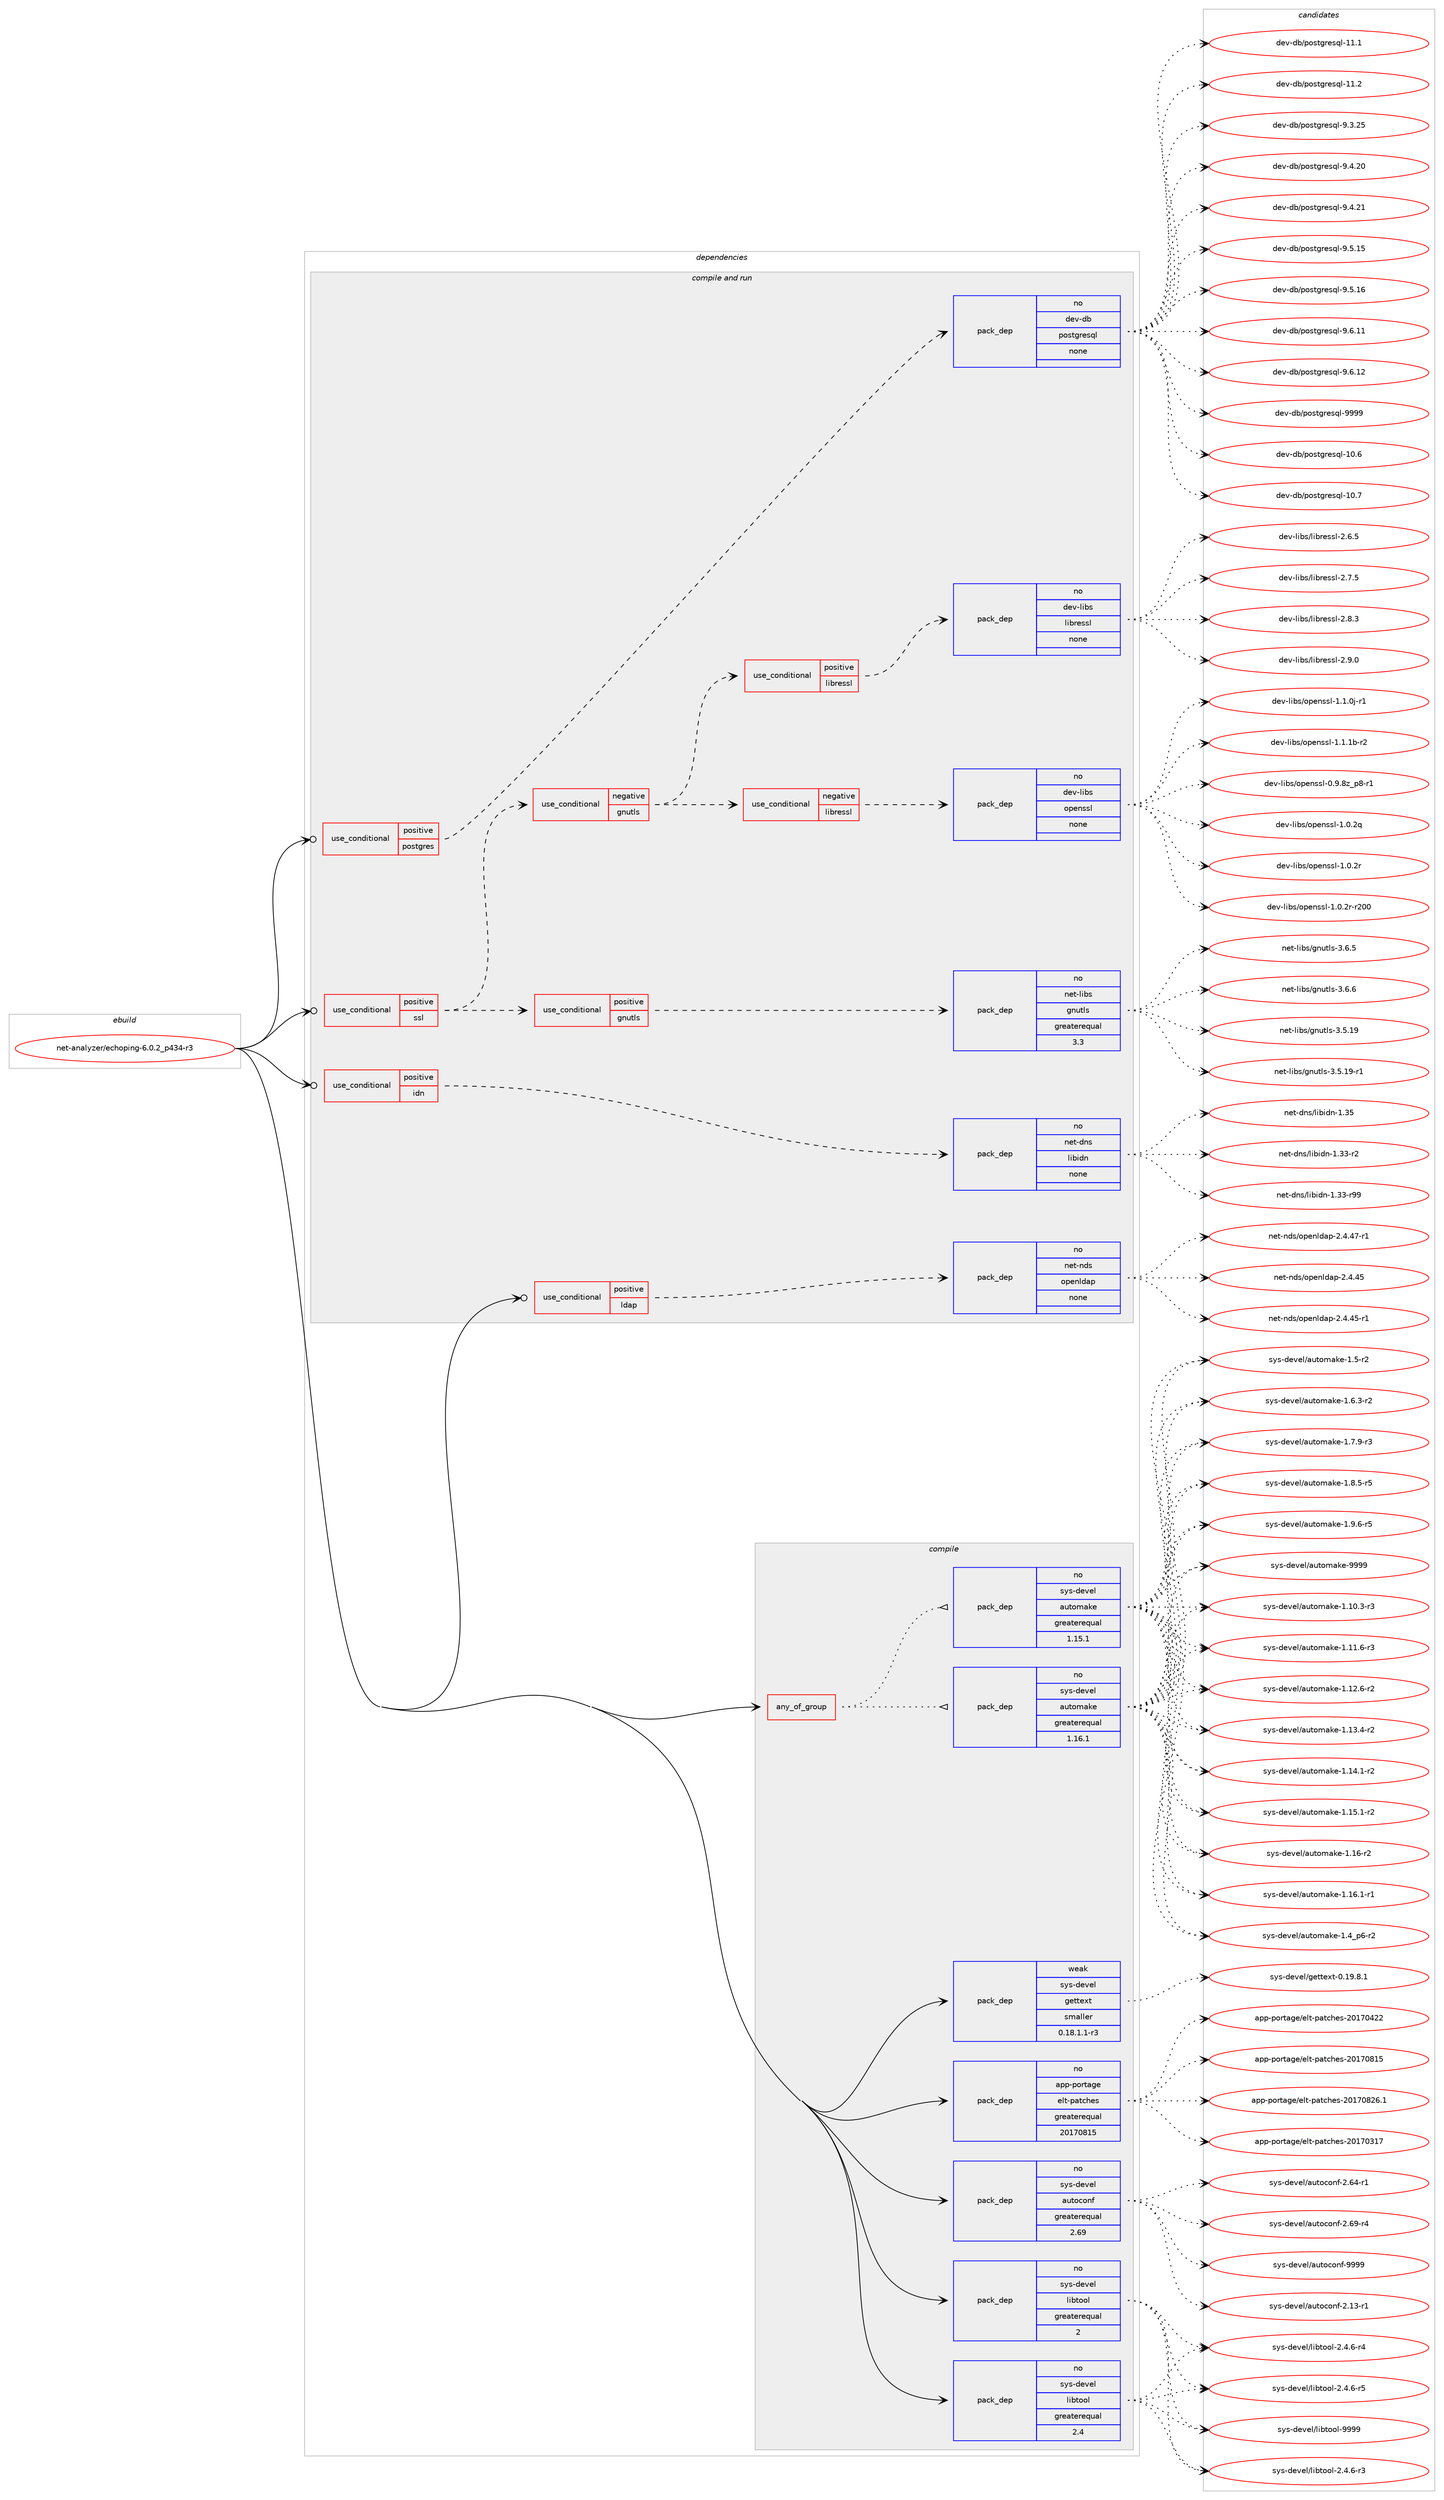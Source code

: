 digraph prolog {

# *************
# Graph options
# *************

newrank=true;
concentrate=true;
compound=true;
graph [rankdir=LR,fontname=Helvetica,fontsize=10,ranksep=1.5];#, ranksep=2.5, nodesep=0.2];
edge  [arrowhead=vee];
node  [fontname=Helvetica,fontsize=10];

# **********
# The ebuild
# **********

subgraph cluster_leftcol {
color=gray;
rank=same;
label=<<i>ebuild</i>>;
id [label="net-analyzer/echoping-6.0.2_p434-r3", color=red, width=4, href="../net-analyzer/echoping-6.0.2_p434-r3.svg"];
}

# ****************
# The dependencies
# ****************

subgraph cluster_midcol {
color=gray;
label=<<i>dependencies</i>>;
subgraph cluster_compile {
fillcolor="#eeeeee";
style=filled;
label=<<i>compile</i>>;
subgraph any25750 {
dependency1642383 [label=<<TABLE BORDER="0" CELLBORDER="1" CELLSPACING="0" CELLPADDING="4"><TR><TD CELLPADDING="10">any_of_group</TD></TR></TABLE>>, shape=none, color=red];subgraph pack1174233 {
dependency1642384 [label=<<TABLE BORDER="0" CELLBORDER="1" CELLSPACING="0" CELLPADDING="4" WIDTH="220"><TR><TD ROWSPAN="6" CELLPADDING="30">pack_dep</TD></TR><TR><TD WIDTH="110">no</TD></TR><TR><TD>sys-devel</TD></TR><TR><TD>automake</TD></TR><TR><TD>greaterequal</TD></TR><TR><TD>1.16.1</TD></TR></TABLE>>, shape=none, color=blue];
}
dependency1642383:e -> dependency1642384:w [weight=20,style="dotted",arrowhead="oinv"];
subgraph pack1174234 {
dependency1642385 [label=<<TABLE BORDER="0" CELLBORDER="1" CELLSPACING="0" CELLPADDING="4" WIDTH="220"><TR><TD ROWSPAN="6" CELLPADDING="30">pack_dep</TD></TR><TR><TD WIDTH="110">no</TD></TR><TR><TD>sys-devel</TD></TR><TR><TD>automake</TD></TR><TR><TD>greaterequal</TD></TR><TR><TD>1.15.1</TD></TR></TABLE>>, shape=none, color=blue];
}
dependency1642383:e -> dependency1642385:w [weight=20,style="dotted",arrowhead="oinv"];
}
id:e -> dependency1642383:w [weight=20,style="solid",arrowhead="vee"];
subgraph pack1174235 {
dependency1642386 [label=<<TABLE BORDER="0" CELLBORDER="1" CELLSPACING="0" CELLPADDING="4" WIDTH="220"><TR><TD ROWSPAN="6" CELLPADDING="30">pack_dep</TD></TR><TR><TD WIDTH="110">no</TD></TR><TR><TD>app-portage</TD></TR><TR><TD>elt-patches</TD></TR><TR><TD>greaterequal</TD></TR><TR><TD>20170815</TD></TR></TABLE>>, shape=none, color=blue];
}
id:e -> dependency1642386:w [weight=20,style="solid",arrowhead="vee"];
subgraph pack1174236 {
dependency1642387 [label=<<TABLE BORDER="0" CELLBORDER="1" CELLSPACING="0" CELLPADDING="4" WIDTH="220"><TR><TD ROWSPAN="6" CELLPADDING="30">pack_dep</TD></TR><TR><TD WIDTH="110">no</TD></TR><TR><TD>sys-devel</TD></TR><TR><TD>autoconf</TD></TR><TR><TD>greaterequal</TD></TR><TR><TD>2.69</TD></TR></TABLE>>, shape=none, color=blue];
}
id:e -> dependency1642387:w [weight=20,style="solid",arrowhead="vee"];
subgraph pack1174237 {
dependency1642388 [label=<<TABLE BORDER="0" CELLBORDER="1" CELLSPACING="0" CELLPADDING="4" WIDTH="220"><TR><TD ROWSPAN="6" CELLPADDING="30">pack_dep</TD></TR><TR><TD WIDTH="110">no</TD></TR><TR><TD>sys-devel</TD></TR><TR><TD>libtool</TD></TR><TR><TD>greaterequal</TD></TR><TR><TD>2</TD></TR></TABLE>>, shape=none, color=blue];
}
id:e -> dependency1642388:w [weight=20,style="solid",arrowhead="vee"];
subgraph pack1174238 {
dependency1642389 [label=<<TABLE BORDER="0" CELLBORDER="1" CELLSPACING="0" CELLPADDING="4" WIDTH="220"><TR><TD ROWSPAN="6" CELLPADDING="30">pack_dep</TD></TR><TR><TD WIDTH="110">no</TD></TR><TR><TD>sys-devel</TD></TR><TR><TD>libtool</TD></TR><TR><TD>greaterequal</TD></TR><TR><TD>2.4</TD></TR></TABLE>>, shape=none, color=blue];
}
id:e -> dependency1642389:w [weight=20,style="solid",arrowhead="vee"];
subgraph pack1174239 {
dependency1642390 [label=<<TABLE BORDER="0" CELLBORDER="1" CELLSPACING="0" CELLPADDING="4" WIDTH="220"><TR><TD ROWSPAN="6" CELLPADDING="30">pack_dep</TD></TR><TR><TD WIDTH="110">weak</TD></TR><TR><TD>sys-devel</TD></TR><TR><TD>gettext</TD></TR><TR><TD>smaller</TD></TR><TR><TD>0.18.1.1-r3</TD></TR></TABLE>>, shape=none, color=blue];
}
id:e -> dependency1642390:w [weight=20,style="solid",arrowhead="vee"];
}
subgraph cluster_compileandrun {
fillcolor="#eeeeee";
style=filled;
label=<<i>compile and run</i>>;
subgraph cond441625 {
dependency1642391 [label=<<TABLE BORDER="0" CELLBORDER="1" CELLSPACING="0" CELLPADDING="4"><TR><TD ROWSPAN="3" CELLPADDING="10">use_conditional</TD></TR><TR><TD>positive</TD></TR><TR><TD>idn</TD></TR></TABLE>>, shape=none, color=red];
subgraph pack1174240 {
dependency1642392 [label=<<TABLE BORDER="0" CELLBORDER="1" CELLSPACING="0" CELLPADDING="4" WIDTH="220"><TR><TD ROWSPAN="6" CELLPADDING="30">pack_dep</TD></TR><TR><TD WIDTH="110">no</TD></TR><TR><TD>net-dns</TD></TR><TR><TD>libidn</TD></TR><TR><TD>none</TD></TR><TR><TD></TD></TR></TABLE>>, shape=none, color=blue];
}
dependency1642391:e -> dependency1642392:w [weight=20,style="dashed",arrowhead="vee"];
}
id:e -> dependency1642391:w [weight=20,style="solid",arrowhead="odotvee"];
subgraph cond441626 {
dependency1642393 [label=<<TABLE BORDER="0" CELLBORDER="1" CELLSPACING="0" CELLPADDING="4"><TR><TD ROWSPAN="3" CELLPADDING="10">use_conditional</TD></TR><TR><TD>positive</TD></TR><TR><TD>ldap</TD></TR></TABLE>>, shape=none, color=red];
subgraph pack1174241 {
dependency1642394 [label=<<TABLE BORDER="0" CELLBORDER="1" CELLSPACING="0" CELLPADDING="4" WIDTH="220"><TR><TD ROWSPAN="6" CELLPADDING="30">pack_dep</TD></TR><TR><TD WIDTH="110">no</TD></TR><TR><TD>net-nds</TD></TR><TR><TD>openldap</TD></TR><TR><TD>none</TD></TR><TR><TD></TD></TR></TABLE>>, shape=none, color=blue];
}
dependency1642393:e -> dependency1642394:w [weight=20,style="dashed",arrowhead="vee"];
}
id:e -> dependency1642393:w [weight=20,style="solid",arrowhead="odotvee"];
subgraph cond441627 {
dependency1642395 [label=<<TABLE BORDER="0" CELLBORDER="1" CELLSPACING="0" CELLPADDING="4"><TR><TD ROWSPAN="3" CELLPADDING="10">use_conditional</TD></TR><TR><TD>positive</TD></TR><TR><TD>postgres</TD></TR></TABLE>>, shape=none, color=red];
subgraph pack1174242 {
dependency1642396 [label=<<TABLE BORDER="0" CELLBORDER="1" CELLSPACING="0" CELLPADDING="4" WIDTH="220"><TR><TD ROWSPAN="6" CELLPADDING="30">pack_dep</TD></TR><TR><TD WIDTH="110">no</TD></TR><TR><TD>dev-db</TD></TR><TR><TD>postgresql</TD></TR><TR><TD>none</TD></TR><TR><TD></TD></TR></TABLE>>, shape=none, color=blue];
}
dependency1642395:e -> dependency1642396:w [weight=20,style="dashed",arrowhead="vee"];
}
id:e -> dependency1642395:w [weight=20,style="solid",arrowhead="odotvee"];
subgraph cond441628 {
dependency1642397 [label=<<TABLE BORDER="0" CELLBORDER="1" CELLSPACING="0" CELLPADDING="4"><TR><TD ROWSPAN="3" CELLPADDING="10">use_conditional</TD></TR><TR><TD>positive</TD></TR><TR><TD>ssl</TD></TR></TABLE>>, shape=none, color=red];
subgraph cond441629 {
dependency1642398 [label=<<TABLE BORDER="0" CELLBORDER="1" CELLSPACING="0" CELLPADDING="4"><TR><TD ROWSPAN="3" CELLPADDING="10">use_conditional</TD></TR><TR><TD>positive</TD></TR><TR><TD>gnutls</TD></TR></TABLE>>, shape=none, color=red];
subgraph pack1174243 {
dependency1642399 [label=<<TABLE BORDER="0" CELLBORDER="1" CELLSPACING="0" CELLPADDING="4" WIDTH="220"><TR><TD ROWSPAN="6" CELLPADDING="30">pack_dep</TD></TR><TR><TD WIDTH="110">no</TD></TR><TR><TD>net-libs</TD></TR><TR><TD>gnutls</TD></TR><TR><TD>greaterequal</TD></TR><TR><TD>3.3</TD></TR></TABLE>>, shape=none, color=blue];
}
dependency1642398:e -> dependency1642399:w [weight=20,style="dashed",arrowhead="vee"];
}
dependency1642397:e -> dependency1642398:w [weight=20,style="dashed",arrowhead="vee"];
subgraph cond441630 {
dependency1642400 [label=<<TABLE BORDER="0" CELLBORDER="1" CELLSPACING="0" CELLPADDING="4"><TR><TD ROWSPAN="3" CELLPADDING="10">use_conditional</TD></TR><TR><TD>negative</TD></TR><TR><TD>gnutls</TD></TR></TABLE>>, shape=none, color=red];
subgraph cond441631 {
dependency1642401 [label=<<TABLE BORDER="0" CELLBORDER="1" CELLSPACING="0" CELLPADDING="4"><TR><TD ROWSPAN="3" CELLPADDING="10">use_conditional</TD></TR><TR><TD>negative</TD></TR><TR><TD>libressl</TD></TR></TABLE>>, shape=none, color=red];
subgraph pack1174244 {
dependency1642402 [label=<<TABLE BORDER="0" CELLBORDER="1" CELLSPACING="0" CELLPADDING="4" WIDTH="220"><TR><TD ROWSPAN="6" CELLPADDING="30">pack_dep</TD></TR><TR><TD WIDTH="110">no</TD></TR><TR><TD>dev-libs</TD></TR><TR><TD>openssl</TD></TR><TR><TD>none</TD></TR><TR><TD></TD></TR></TABLE>>, shape=none, color=blue];
}
dependency1642401:e -> dependency1642402:w [weight=20,style="dashed",arrowhead="vee"];
}
dependency1642400:e -> dependency1642401:w [weight=20,style="dashed",arrowhead="vee"];
subgraph cond441632 {
dependency1642403 [label=<<TABLE BORDER="0" CELLBORDER="1" CELLSPACING="0" CELLPADDING="4"><TR><TD ROWSPAN="3" CELLPADDING="10">use_conditional</TD></TR><TR><TD>positive</TD></TR><TR><TD>libressl</TD></TR></TABLE>>, shape=none, color=red];
subgraph pack1174245 {
dependency1642404 [label=<<TABLE BORDER="0" CELLBORDER="1" CELLSPACING="0" CELLPADDING="4" WIDTH="220"><TR><TD ROWSPAN="6" CELLPADDING="30">pack_dep</TD></TR><TR><TD WIDTH="110">no</TD></TR><TR><TD>dev-libs</TD></TR><TR><TD>libressl</TD></TR><TR><TD>none</TD></TR><TR><TD></TD></TR></TABLE>>, shape=none, color=blue];
}
dependency1642403:e -> dependency1642404:w [weight=20,style="dashed",arrowhead="vee"];
}
dependency1642400:e -> dependency1642403:w [weight=20,style="dashed",arrowhead="vee"];
}
dependency1642397:e -> dependency1642400:w [weight=20,style="dashed",arrowhead="vee"];
}
id:e -> dependency1642397:w [weight=20,style="solid",arrowhead="odotvee"];
}
subgraph cluster_run {
fillcolor="#eeeeee";
style=filled;
label=<<i>run</i>>;
}
}

# **************
# The candidates
# **************

subgraph cluster_choices {
rank=same;
color=gray;
label=<<i>candidates</i>>;

subgraph choice1174233 {
color=black;
nodesep=1;
choice11512111545100101118101108479711711611110997107101454946494846514511451 [label="sys-devel/automake-1.10.3-r3", color=red, width=4,href="../sys-devel/automake-1.10.3-r3.svg"];
choice11512111545100101118101108479711711611110997107101454946494946544511451 [label="sys-devel/automake-1.11.6-r3", color=red, width=4,href="../sys-devel/automake-1.11.6-r3.svg"];
choice11512111545100101118101108479711711611110997107101454946495046544511450 [label="sys-devel/automake-1.12.6-r2", color=red, width=4,href="../sys-devel/automake-1.12.6-r2.svg"];
choice11512111545100101118101108479711711611110997107101454946495146524511450 [label="sys-devel/automake-1.13.4-r2", color=red, width=4,href="../sys-devel/automake-1.13.4-r2.svg"];
choice11512111545100101118101108479711711611110997107101454946495246494511450 [label="sys-devel/automake-1.14.1-r2", color=red, width=4,href="../sys-devel/automake-1.14.1-r2.svg"];
choice11512111545100101118101108479711711611110997107101454946495346494511450 [label="sys-devel/automake-1.15.1-r2", color=red, width=4,href="../sys-devel/automake-1.15.1-r2.svg"];
choice1151211154510010111810110847971171161111099710710145494649544511450 [label="sys-devel/automake-1.16-r2", color=red, width=4,href="../sys-devel/automake-1.16-r2.svg"];
choice11512111545100101118101108479711711611110997107101454946495446494511449 [label="sys-devel/automake-1.16.1-r1", color=red, width=4,href="../sys-devel/automake-1.16.1-r1.svg"];
choice115121115451001011181011084797117116111109971071014549465295112544511450 [label="sys-devel/automake-1.4_p6-r2", color=red, width=4,href="../sys-devel/automake-1.4_p6-r2.svg"];
choice11512111545100101118101108479711711611110997107101454946534511450 [label="sys-devel/automake-1.5-r2", color=red, width=4,href="../sys-devel/automake-1.5-r2.svg"];
choice115121115451001011181011084797117116111109971071014549465446514511450 [label="sys-devel/automake-1.6.3-r2", color=red, width=4,href="../sys-devel/automake-1.6.3-r2.svg"];
choice115121115451001011181011084797117116111109971071014549465546574511451 [label="sys-devel/automake-1.7.9-r3", color=red, width=4,href="../sys-devel/automake-1.7.9-r3.svg"];
choice115121115451001011181011084797117116111109971071014549465646534511453 [label="sys-devel/automake-1.8.5-r5", color=red, width=4,href="../sys-devel/automake-1.8.5-r5.svg"];
choice115121115451001011181011084797117116111109971071014549465746544511453 [label="sys-devel/automake-1.9.6-r5", color=red, width=4,href="../sys-devel/automake-1.9.6-r5.svg"];
choice115121115451001011181011084797117116111109971071014557575757 [label="sys-devel/automake-9999", color=red, width=4,href="../sys-devel/automake-9999.svg"];
dependency1642384:e -> choice11512111545100101118101108479711711611110997107101454946494846514511451:w [style=dotted,weight="100"];
dependency1642384:e -> choice11512111545100101118101108479711711611110997107101454946494946544511451:w [style=dotted,weight="100"];
dependency1642384:e -> choice11512111545100101118101108479711711611110997107101454946495046544511450:w [style=dotted,weight="100"];
dependency1642384:e -> choice11512111545100101118101108479711711611110997107101454946495146524511450:w [style=dotted,weight="100"];
dependency1642384:e -> choice11512111545100101118101108479711711611110997107101454946495246494511450:w [style=dotted,weight="100"];
dependency1642384:e -> choice11512111545100101118101108479711711611110997107101454946495346494511450:w [style=dotted,weight="100"];
dependency1642384:e -> choice1151211154510010111810110847971171161111099710710145494649544511450:w [style=dotted,weight="100"];
dependency1642384:e -> choice11512111545100101118101108479711711611110997107101454946495446494511449:w [style=dotted,weight="100"];
dependency1642384:e -> choice115121115451001011181011084797117116111109971071014549465295112544511450:w [style=dotted,weight="100"];
dependency1642384:e -> choice11512111545100101118101108479711711611110997107101454946534511450:w [style=dotted,weight="100"];
dependency1642384:e -> choice115121115451001011181011084797117116111109971071014549465446514511450:w [style=dotted,weight="100"];
dependency1642384:e -> choice115121115451001011181011084797117116111109971071014549465546574511451:w [style=dotted,weight="100"];
dependency1642384:e -> choice115121115451001011181011084797117116111109971071014549465646534511453:w [style=dotted,weight="100"];
dependency1642384:e -> choice115121115451001011181011084797117116111109971071014549465746544511453:w [style=dotted,weight="100"];
dependency1642384:e -> choice115121115451001011181011084797117116111109971071014557575757:w [style=dotted,weight="100"];
}
subgraph choice1174234 {
color=black;
nodesep=1;
choice11512111545100101118101108479711711611110997107101454946494846514511451 [label="sys-devel/automake-1.10.3-r3", color=red, width=4,href="../sys-devel/automake-1.10.3-r3.svg"];
choice11512111545100101118101108479711711611110997107101454946494946544511451 [label="sys-devel/automake-1.11.6-r3", color=red, width=4,href="../sys-devel/automake-1.11.6-r3.svg"];
choice11512111545100101118101108479711711611110997107101454946495046544511450 [label="sys-devel/automake-1.12.6-r2", color=red, width=4,href="../sys-devel/automake-1.12.6-r2.svg"];
choice11512111545100101118101108479711711611110997107101454946495146524511450 [label="sys-devel/automake-1.13.4-r2", color=red, width=4,href="../sys-devel/automake-1.13.4-r2.svg"];
choice11512111545100101118101108479711711611110997107101454946495246494511450 [label="sys-devel/automake-1.14.1-r2", color=red, width=4,href="../sys-devel/automake-1.14.1-r2.svg"];
choice11512111545100101118101108479711711611110997107101454946495346494511450 [label="sys-devel/automake-1.15.1-r2", color=red, width=4,href="../sys-devel/automake-1.15.1-r2.svg"];
choice1151211154510010111810110847971171161111099710710145494649544511450 [label="sys-devel/automake-1.16-r2", color=red, width=4,href="../sys-devel/automake-1.16-r2.svg"];
choice11512111545100101118101108479711711611110997107101454946495446494511449 [label="sys-devel/automake-1.16.1-r1", color=red, width=4,href="../sys-devel/automake-1.16.1-r1.svg"];
choice115121115451001011181011084797117116111109971071014549465295112544511450 [label="sys-devel/automake-1.4_p6-r2", color=red, width=4,href="../sys-devel/automake-1.4_p6-r2.svg"];
choice11512111545100101118101108479711711611110997107101454946534511450 [label="sys-devel/automake-1.5-r2", color=red, width=4,href="../sys-devel/automake-1.5-r2.svg"];
choice115121115451001011181011084797117116111109971071014549465446514511450 [label="sys-devel/automake-1.6.3-r2", color=red, width=4,href="../sys-devel/automake-1.6.3-r2.svg"];
choice115121115451001011181011084797117116111109971071014549465546574511451 [label="sys-devel/automake-1.7.9-r3", color=red, width=4,href="../sys-devel/automake-1.7.9-r3.svg"];
choice115121115451001011181011084797117116111109971071014549465646534511453 [label="sys-devel/automake-1.8.5-r5", color=red, width=4,href="../sys-devel/automake-1.8.5-r5.svg"];
choice115121115451001011181011084797117116111109971071014549465746544511453 [label="sys-devel/automake-1.9.6-r5", color=red, width=4,href="../sys-devel/automake-1.9.6-r5.svg"];
choice115121115451001011181011084797117116111109971071014557575757 [label="sys-devel/automake-9999", color=red, width=4,href="../sys-devel/automake-9999.svg"];
dependency1642385:e -> choice11512111545100101118101108479711711611110997107101454946494846514511451:w [style=dotted,weight="100"];
dependency1642385:e -> choice11512111545100101118101108479711711611110997107101454946494946544511451:w [style=dotted,weight="100"];
dependency1642385:e -> choice11512111545100101118101108479711711611110997107101454946495046544511450:w [style=dotted,weight="100"];
dependency1642385:e -> choice11512111545100101118101108479711711611110997107101454946495146524511450:w [style=dotted,weight="100"];
dependency1642385:e -> choice11512111545100101118101108479711711611110997107101454946495246494511450:w [style=dotted,weight="100"];
dependency1642385:e -> choice11512111545100101118101108479711711611110997107101454946495346494511450:w [style=dotted,weight="100"];
dependency1642385:e -> choice1151211154510010111810110847971171161111099710710145494649544511450:w [style=dotted,weight="100"];
dependency1642385:e -> choice11512111545100101118101108479711711611110997107101454946495446494511449:w [style=dotted,weight="100"];
dependency1642385:e -> choice115121115451001011181011084797117116111109971071014549465295112544511450:w [style=dotted,weight="100"];
dependency1642385:e -> choice11512111545100101118101108479711711611110997107101454946534511450:w [style=dotted,weight="100"];
dependency1642385:e -> choice115121115451001011181011084797117116111109971071014549465446514511450:w [style=dotted,weight="100"];
dependency1642385:e -> choice115121115451001011181011084797117116111109971071014549465546574511451:w [style=dotted,weight="100"];
dependency1642385:e -> choice115121115451001011181011084797117116111109971071014549465646534511453:w [style=dotted,weight="100"];
dependency1642385:e -> choice115121115451001011181011084797117116111109971071014549465746544511453:w [style=dotted,weight="100"];
dependency1642385:e -> choice115121115451001011181011084797117116111109971071014557575757:w [style=dotted,weight="100"];
}
subgraph choice1174235 {
color=black;
nodesep=1;
choice97112112451121111141169710310147101108116451129711699104101115455048495548514955 [label="app-portage/elt-patches-20170317", color=red, width=4,href="../app-portage/elt-patches-20170317.svg"];
choice97112112451121111141169710310147101108116451129711699104101115455048495548525050 [label="app-portage/elt-patches-20170422", color=red, width=4,href="../app-portage/elt-patches-20170422.svg"];
choice97112112451121111141169710310147101108116451129711699104101115455048495548564953 [label="app-portage/elt-patches-20170815", color=red, width=4,href="../app-portage/elt-patches-20170815.svg"];
choice971121124511211111411697103101471011081164511297116991041011154550484955485650544649 [label="app-portage/elt-patches-20170826.1", color=red, width=4,href="../app-portage/elt-patches-20170826.1.svg"];
dependency1642386:e -> choice97112112451121111141169710310147101108116451129711699104101115455048495548514955:w [style=dotted,weight="100"];
dependency1642386:e -> choice97112112451121111141169710310147101108116451129711699104101115455048495548525050:w [style=dotted,weight="100"];
dependency1642386:e -> choice97112112451121111141169710310147101108116451129711699104101115455048495548564953:w [style=dotted,weight="100"];
dependency1642386:e -> choice971121124511211111411697103101471011081164511297116991041011154550484955485650544649:w [style=dotted,weight="100"];
}
subgraph choice1174236 {
color=black;
nodesep=1;
choice1151211154510010111810110847971171161119911111010245504649514511449 [label="sys-devel/autoconf-2.13-r1", color=red, width=4,href="../sys-devel/autoconf-2.13-r1.svg"];
choice1151211154510010111810110847971171161119911111010245504654524511449 [label="sys-devel/autoconf-2.64-r1", color=red, width=4,href="../sys-devel/autoconf-2.64-r1.svg"];
choice1151211154510010111810110847971171161119911111010245504654574511452 [label="sys-devel/autoconf-2.69-r4", color=red, width=4,href="../sys-devel/autoconf-2.69-r4.svg"];
choice115121115451001011181011084797117116111991111101024557575757 [label="sys-devel/autoconf-9999", color=red, width=4,href="../sys-devel/autoconf-9999.svg"];
dependency1642387:e -> choice1151211154510010111810110847971171161119911111010245504649514511449:w [style=dotted,weight="100"];
dependency1642387:e -> choice1151211154510010111810110847971171161119911111010245504654524511449:w [style=dotted,weight="100"];
dependency1642387:e -> choice1151211154510010111810110847971171161119911111010245504654574511452:w [style=dotted,weight="100"];
dependency1642387:e -> choice115121115451001011181011084797117116111991111101024557575757:w [style=dotted,weight="100"];
}
subgraph choice1174237 {
color=black;
nodesep=1;
choice1151211154510010111810110847108105981161111111084550465246544511451 [label="sys-devel/libtool-2.4.6-r3", color=red, width=4,href="../sys-devel/libtool-2.4.6-r3.svg"];
choice1151211154510010111810110847108105981161111111084550465246544511452 [label="sys-devel/libtool-2.4.6-r4", color=red, width=4,href="../sys-devel/libtool-2.4.6-r4.svg"];
choice1151211154510010111810110847108105981161111111084550465246544511453 [label="sys-devel/libtool-2.4.6-r5", color=red, width=4,href="../sys-devel/libtool-2.4.6-r5.svg"];
choice1151211154510010111810110847108105981161111111084557575757 [label="sys-devel/libtool-9999", color=red, width=4,href="../sys-devel/libtool-9999.svg"];
dependency1642388:e -> choice1151211154510010111810110847108105981161111111084550465246544511451:w [style=dotted,weight="100"];
dependency1642388:e -> choice1151211154510010111810110847108105981161111111084550465246544511452:w [style=dotted,weight="100"];
dependency1642388:e -> choice1151211154510010111810110847108105981161111111084550465246544511453:w [style=dotted,weight="100"];
dependency1642388:e -> choice1151211154510010111810110847108105981161111111084557575757:w [style=dotted,weight="100"];
}
subgraph choice1174238 {
color=black;
nodesep=1;
choice1151211154510010111810110847108105981161111111084550465246544511451 [label="sys-devel/libtool-2.4.6-r3", color=red, width=4,href="../sys-devel/libtool-2.4.6-r3.svg"];
choice1151211154510010111810110847108105981161111111084550465246544511452 [label="sys-devel/libtool-2.4.6-r4", color=red, width=4,href="../sys-devel/libtool-2.4.6-r4.svg"];
choice1151211154510010111810110847108105981161111111084550465246544511453 [label="sys-devel/libtool-2.4.6-r5", color=red, width=4,href="../sys-devel/libtool-2.4.6-r5.svg"];
choice1151211154510010111810110847108105981161111111084557575757 [label="sys-devel/libtool-9999", color=red, width=4,href="../sys-devel/libtool-9999.svg"];
dependency1642389:e -> choice1151211154510010111810110847108105981161111111084550465246544511451:w [style=dotted,weight="100"];
dependency1642389:e -> choice1151211154510010111810110847108105981161111111084550465246544511452:w [style=dotted,weight="100"];
dependency1642389:e -> choice1151211154510010111810110847108105981161111111084550465246544511453:w [style=dotted,weight="100"];
dependency1642389:e -> choice1151211154510010111810110847108105981161111111084557575757:w [style=dotted,weight="100"];
}
subgraph choice1174239 {
color=black;
nodesep=1;
choice1151211154510010111810110847103101116116101120116454846495746564649 [label="sys-devel/gettext-0.19.8.1", color=red, width=4,href="../sys-devel/gettext-0.19.8.1.svg"];
dependency1642390:e -> choice1151211154510010111810110847103101116116101120116454846495746564649:w [style=dotted,weight="100"];
}
subgraph choice1174240 {
color=black;
nodesep=1;
choice11010111645100110115471081059810510011045494651514511450 [label="net-dns/libidn-1.33-r2", color=red, width=4,href="../net-dns/libidn-1.33-r2.svg"];
choice1101011164510011011547108105981051001104549465151451145757 [label="net-dns/libidn-1.33-r99", color=red, width=4,href="../net-dns/libidn-1.33-r99.svg"];
choice1101011164510011011547108105981051001104549465153 [label="net-dns/libidn-1.35", color=red, width=4,href="../net-dns/libidn-1.35.svg"];
dependency1642392:e -> choice11010111645100110115471081059810510011045494651514511450:w [style=dotted,weight="100"];
dependency1642392:e -> choice1101011164510011011547108105981051001104549465151451145757:w [style=dotted,weight="100"];
dependency1642392:e -> choice1101011164510011011547108105981051001104549465153:w [style=dotted,weight="100"];
}
subgraph choice1174241 {
color=black;
nodesep=1;
choice11010111645110100115471111121011101081009711245504652465253 [label="net-nds/openldap-2.4.45", color=red, width=4,href="../net-nds/openldap-2.4.45.svg"];
choice110101116451101001154711111210111010810097112455046524652534511449 [label="net-nds/openldap-2.4.45-r1", color=red, width=4,href="../net-nds/openldap-2.4.45-r1.svg"];
choice110101116451101001154711111210111010810097112455046524652554511449 [label="net-nds/openldap-2.4.47-r1", color=red, width=4,href="../net-nds/openldap-2.4.47-r1.svg"];
dependency1642394:e -> choice11010111645110100115471111121011101081009711245504652465253:w [style=dotted,weight="100"];
dependency1642394:e -> choice110101116451101001154711111210111010810097112455046524652534511449:w [style=dotted,weight="100"];
dependency1642394:e -> choice110101116451101001154711111210111010810097112455046524652554511449:w [style=dotted,weight="100"];
}
subgraph choice1174242 {
color=black;
nodesep=1;
choice1001011184510098471121111151161031141011151131084549484654 [label="dev-db/postgresql-10.6", color=red, width=4,href="../dev-db/postgresql-10.6.svg"];
choice1001011184510098471121111151161031141011151131084549484655 [label="dev-db/postgresql-10.7", color=red, width=4,href="../dev-db/postgresql-10.7.svg"];
choice1001011184510098471121111151161031141011151131084549494649 [label="dev-db/postgresql-11.1", color=red, width=4,href="../dev-db/postgresql-11.1.svg"];
choice1001011184510098471121111151161031141011151131084549494650 [label="dev-db/postgresql-11.2", color=red, width=4,href="../dev-db/postgresql-11.2.svg"];
choice10010111845100984711211111511610311410111511310845574651465053 [label="dev-db/postgresql-9.3.25", color=red, width=4,href="../dev-db/postgresql-9.3.25.svg"];
choice10010111845100984711211111511610311410111511310845574652465048 [label="dev-db/postgresql-9.4.20", color=red, width=4,href="../dev-db/postgresql-9.4.20.svg"];
choice10010111845100984711211111511610311410111511310845574652465049 [label="dev-db/postgresql-9.4.21", color=red, width=4,href="../dev-db/postgresql-9.4.21.svg"];
choice10010111845100984711211111511610311410111511310845574653464953 [label="dev-db/postgresql-9.5.15", color=red, width=4,href="../dev-db/postgresql-9.5.15.svg"];
choice10010111845100984711211111511610311410111511310845574653464954 [label="dev-db/postgresql-9.5.16", color=red, width=4,href="../dev-db/postgresql-9.5.16.svg"];
choice10010111845100984711211111511610311410111511310845574654464949 [label="dev-db/postgresql-9.6.11", color=red, width=4,href="../dev-db/postgresql-9.6.11.svg"];
choice10010111845100984711211111511610311410111511310845574654464950 [label="dev-db/postgresql-9.6.12", color=red, width=4,href="../dev-db/postgresql-9.6.12.svg"];
choice1001011184510098471121111151161031141011151131084557575757 [label="dev-db/postgresql-9999", color=red, width=4,href="../dev-db/postgresql-9999.svg"];
dependency1642396:e -> choice1001011184510098471121111151161031141011151131084549484654:w [style=dotted,weight="100"];
dependency1642396:e -> choice1001011184510098471121111151161031141011151131084549484655:w [style=dotted,weight="100"];
dependency1642396:e -> choice1001011184510098471121111151161031141011151131084549494649:w [style=dotted,weight="100"];
dependency1642396:e -> choice1001011184510098471121111151161031141011151131084549494650:w [style=dotted,weight="100"];
dependency1642396:e -> choice10010111845100984711211111511610311410111511310845574651465053:w [style=dotted,weight="100"];
dependency1642396:e -> choice10010111845100984711211111511610311410111511310845574652465048:w [style=dotted,weight="100"];
dependency1642396:e -> choice10010111845100984711211111511610311410111511310845574652465049:w [style=dotted,weight="100"];
dependency1642396:e -> choice10010111845100984711211111511610311410111511310845574653464953:w [style=dotted,weight="100"];
dependency1642396:e -> choice10010111845100984711211111511610311410111511310845574653464954:w [style=dotted,weight="100"];
dependency1642396:e -> choice10010111845100984711211111511610311410111511310845574654464949:w [style=dotted,weight="100"];
dependency1642396:e -> choice10010111845100984711211111511610311410111511310845574654464950:w [style=dotted,weight="100"];
dependency1642396:e -> choice1001011184510098471121111151161031141011151131084557575757:w [style=dotted,weight="100"];
}
subgraph choice1174243 {
color=black;
nodesep=1;
choice11010111645108105981154710311011711610811545514653464957 [label="net-libs/gnutls-3.5.19", color=red, width=4,href="../net-libs/gnutls-3.5.19.svg"];
choice110101116451081059811547103110117116108115455146534649574511449 [label="net-libs/gnutls-3.5.19-r1", color=red, width=4,href="../net-libs/gnutls-3.5.19-r1.svg"];
choice110101116451081059811547103110117116108115455146544653 [label="net-libs/gnutls-3.6.5", color=red, width=4,href="../net-libs/gnutls-3.6.5.svg"];
choice110101116451081059811547103110117116108115455146544654 [label="net-libs/gnutls-3.6.6", color=red, width=4,href="../net-libs/gnutls-3.6.6.svg"];
dependency1642399:e -> choice11010111645108105981154710311011711610811545514653464957:w [style=dotted,weight="100"];
dependency1642399:e -> choice110101116451081059811547103110117116108115455146534649574511449:w [style=dotted,weight="100"];
dependency1642399:e -> choice110101116451081059811547103110117116108115455146544653:w [style=dotted,weight="100"];
dependency1642399:e -> choice110101116451081059811547103110117116108115455146544654:w [style=dotted,weight="100"];
}
subgraph choice1174244 {
color=black;
nodesep=1;
choice10010111845108105981154711111210111011511510845484657465612295112564511449 [label="dev-libs/openssl-0.9.8z_p8-r1", color=red, width=4,href="../dev-libs/openssl-0.9.8z_p8-r1.svg"];
choice100101118451081059811547111112101110115115108454946484650113 [label="dev-libs/openssl-1.0.2q", color=red, width=4,href="../dev-libs/openssl-1.0.2q.svg"];
choice100101118451081059811547111112101110115115108454946484650114 [label="dev-libs/openssl-1.0.2r", color=red, width=4,href="../dev-libs/openssl-1.0.2r.svg"];
choice10010111845108105981154711111210111011511510845494648465011445114504848 [label="dev-libs/openssl-1.0.2r-r200", color=red, width=4,href="../dev-libs/openssl-1.0.2r-r200.svg"];
choice1001011184510810598115471111121011101151151084549464946481064511449 [label="dev-libs/openssl-1.1.0j-r1", color=red, width=4,href="../dev-libs/openssl-1.1.0j-r1.svg"];
choice100101118451081059811547111112101110115115108454946494649984511450 [label="dev-libs/openssl-1.1.1b-r2", color=red, width=4,href="../dev-libs/openssl-1.1.1b-r2.svg"];
dependency1642402:e -> choice10010111845108105981154711111210111011511510845484657465612295112564511449:w [style=dotted,weight="100"];
dependency1642402:e -> choice100101118451081059811547111112101110115115108454946484650113:w [style=dotted,weight="100"];
dependency1642402:e -> choice100101118451081059811547111112101110115115108454946484650114:w [style=dotted,weight="100"];
dependency1642402:e -> choice10010111845108105981154711111210111011511510845494648465011445114504848:w [style=dotted,weight="100"];
dependency1642402:e -> choice1001011184510810598115471111121011101151151084549464946481064511449:w [style=dotted,weight="100"];
dependency1642402:e -> choice100101118451081059811547111112101110115115108454946494649984511450:w [style=dotted,weight="100"];
}
subgraph choice1174245 {
color=black;
nodesep=1;
choice10010111845108105981154710810598114101115115108455046544653 [label="dev-libs/libressl-2.6.5", color=red, width=4,href="../dev-libs/libressl-2.6.5.svg"];
choice10010111845108105981154710810598114101115115108455046554653 [label="dev-libs/libressl-2.7.5", color=red, width=4,href="../dev-libs/libressl-2.7.5.svg"];
choice10010111845108105981154710810598114101115115108455046564651 [label="dev-libs/libressl-2.8.3", color=red, width=4,href="../dev-libs/libressl-2.8.3.svg"];
choice10010111845108105981154710810598114101115115108455046574648 [label="dev-libs/libressl-2.9.0", color=red, width=4,href="../dev-libs/libressl-2.9.0.svg"];
dependency1642404:e -> choice10010111845108105981154710810598114101115115108455046544653:w [style=dotted,weight="100"];
dependency1642404:e -> choice10010111845108105981154710810598114101115115108455046554653:w [style=dotted,weight="100"];
dependency1642404:e -> choice10010111845108105981154710810598114101115115108455046564651:w [style=dotted,weight="100"];
dependency1642404:e -> choice10010111845108105981154710810598114101115115108455046574648:w [style=dotted,weight="100"];
}
}

}
